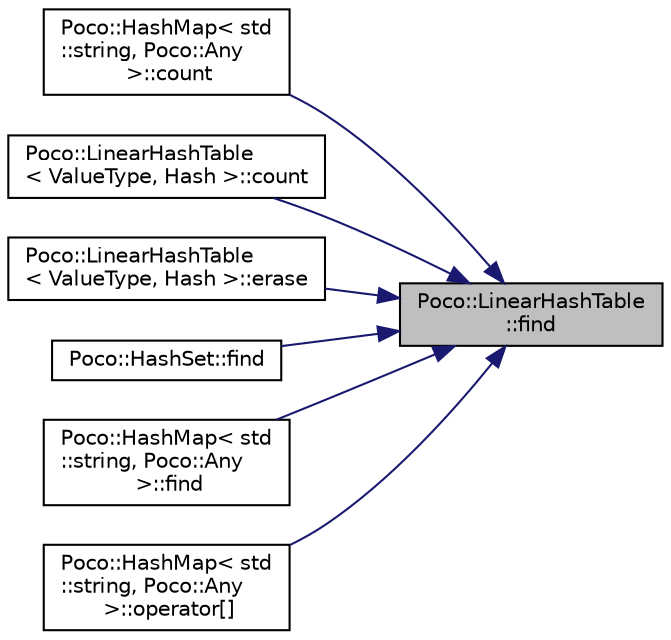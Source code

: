 digraph "Poco::LinearHashTable::find"
{
 // LATEX_PDF_SIZE
  edge [fontname="Helvetica",fontsize="10",labelfontname="Helvetica",labelfontsize="10"];
  node [fontname="Helvetica",fontsize="10",shape=record];
  rankdir="RL";
  Node1 [label="Poco::LinearHashTable\l::find",height=0.2,width=0.4,color="black", fillcolor="grey75", style="filled", fontcolor="black",tooltip="Finds an entry in the table."];
  Node1 -> Node2 [dir="back",color="midnightblue",fontsize="10",style="solid"];
  Node2 [label="Poco::HashMap\< std\l::string, Poco::Any\l \>::count",height=0.2,width=0.4,color="black", fillcolor="white", style="filled",URL="$classPoco_1_1HashMap.html#ab31774ebde41ff05c6ff757fc2c9b2a9",tooltip=" "];
  Node1 -> Node3 [dir="back",color="midnightblue",fontsize="10",style="solid"];
  Node3 [label="Poco::LinearHashTable\l\< ValueType, Hash \>::count",height=0.2,width=0.4,color="black", fillcolor="white", style="filled",URL="$classPoco_1_1LinearHashTable.html#a7949cbed4b1c4fd60dfe3854cad5b4e1",tooltip=" "];
  Node1 -> Node4 [dir="back",color="midnightblue",fontsize="10",style="solid"];
  Node4 [label="Poco::LinearHashTable\l\< ValueType, Hash \>::erase",height=0.2,width=0.4,color="black", fillcolor="white", style="filled",URL="$classPoco_1_1LinearHashTable.html#a9a01f6d03e6464dc867090478a8a04a3",tooltip="Erases the element with the given value, if it exists."];
  Node1 -> Node5 [dir="back",color="midnightblue",fontsize="10",style="solid"];
  Node5 [label="Poco::HashSet::find",height=0.2,width=0.4,color="black", fillcolor="white", style="filled",URL="$classPoco_1_1HashSet.html#a57538177f620df8e3fd0d854f01aa482",tooltip="Finds an entry in the table."];
  Node1 -> Node6 [dir="back",color="midnightblue",fontsize="10",style="solid"];
  Node6 [label="Poco::HashMap\< std\l::string, Poco::Any\l \>::find",height=0.2,width=0.4,color="black", fillcolor="white", style="filled",URL="$classPoco_1_1HashMap.html#a96360c2188569e36acebcb13d1d73339",tooltip=" "];
  Node1 -> Node7 [dir="back",color="midnightblue",fontsize="10",style="solid"];
  Node7 [label="Poco::HashMap\< std\l::string, Poco::Any\l \>::operator[]",height=0.2,width=0.4,color="black", fillcolor="white", style="filled",URL="$classPoco_1_1HashMap.html#a417012e601f7f84568bebb66b1309b59",tooltip=" "];
}
